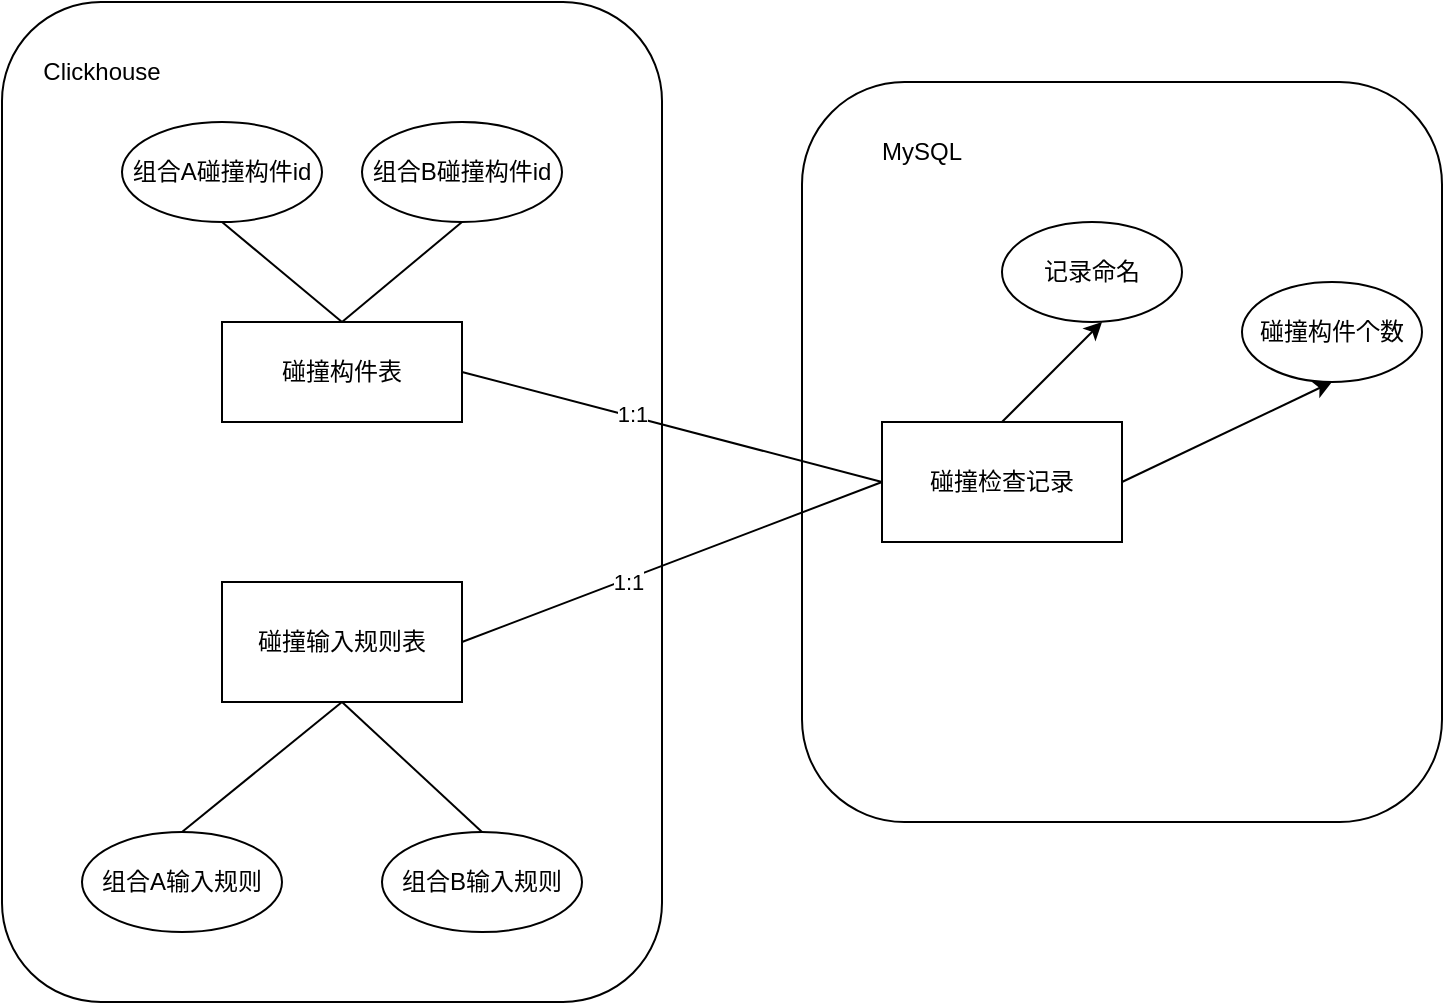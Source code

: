 <mxfile version="24.7.10">
  <diagram name="第 1 页" id="7Tk4QD-IKA3m55gs-sub">
    <mxGraphModel dx="1259" dy="793" grid="1" gridSize="10" guides="1" tooltips="1" connect="1" arrows="1" fold="1" page="1" pageScale="1" pageWidth="827" pageHeight="1169" math="0" shadow="0">
      <root>
        <mxCell id="0" />
        <mxCell id="1" parent="0" />
        <mxCell id="iMq_VFgvEjlT29_wrOhP-30" value="" style="rounded=1;whiteSpace=wrap;html=1;arcSize=16;" vertex="1" parent="1">
          <mxGeometry x="420" y="210" width="320" height="370" as="geometry" />
        </mxCell>
        <mxCell id="iMq_VFgvEjlT29_wrOhP-28" value="" style="rounded=1;whiteSpace=wrap;html=1;" vertex="1" parent="1">
          <mxGeometry x="20" y="170" width="330" height="500" as="geometry" />
        </mxCell>
        <mxCell id="iMq_VFgvEjlT29_wrOhP-8" value="碰撞构件表" style="rounded=0;whiteSpace=wrap;html=1;" vertex="1" parent="1">
          <mxGeometry x="130" y="330" width="120" height="50" as="geometry" />
        </mxCell>
        <mxCell id="iMq_VFgvEjlT29_wrOhP-9" value="碰撞输入规则表" style="rounded=0;whiteSpace=wrap;html=1;" vertex="1" parent="1">
          <mxGeometry x="130" y="460" width="120" height="60" as="geometry" />
        </mxCell>
        <mxCell id="iMq_VFgvEjlT29_wrOhP-10" value="碰撞检查记录" style="rounded=0;whiteSpace=wrap;html=1;" vertex="1" parent="1">
          <mxGeometry x="460" y="380" width="120" height="60" as="geometry" />
        </mxCell>
        <mxCell id="iMq_VFgvEjlT29_wrOhP-11" value="记录命名" style="ellipse;whiteSpace=wrap;html=1;" vertex="1" parent="1">
          <mxGeometry x="520" y="280" width="90" height="50" as="geometry" />
        </mxCell>
        <mxCell id="iMq_VFgvEjlT29_wrOhP-12" value="碰撞构件个数" style="ellipse;whiteSpace=wrap;html=1;" vertex="1" parent="1">
          <mxGeometry x="640" y="310" width="90" height="50" as="geometry" />
        </mxCell>
        <mxCell id="iMq_VFgvEjlT29_wrOhP-13" value="" style="endArrow=classic;html=1;rounded=0;" edge="1" parent="1">
          <mxGeometry width="50" height="50" relative="1" as="geometry">
            <mxPoint x="520" y="380" as="sourcePoint" />
            <mxPoint x="570" y="330" as="targetPoint" />
          </mxGeometry>
        </mxCell>
        <mxCell id="iMq_VFgvEjlT29_wrOhP-14" value="" style="endArrow=classic;html=1;rounded=0;entryX=0.5;entryY=1;entryDx=0;entryDy=0;" edge="1" parent="1" target="iMq_VFgvEjlT29_wrOhP-12">
          <mxGeometry width="50" height="50" relative="1" as="geometry">
            <mxPoint x="580" y="410" as="sourcePoint" />
            <mxPoint x="630" y="360" as="targetPoint" />
          </mxGeometry>
        </mxCell>
        <mxCell id="iMq_VFgvEjlT29_wrOhP-15" value="" style="endArrow=none;html=1;rounded=0;exitX=1;exitY=0.5;exitDx=0;exitDy=0;entryX=0;entryY=0.5;entryDx=0;entryDy=0;" edge="1" parent="1" source="iMq_VFgvEjlT29_wrOhP-8" target="iMq_VFgvEjlT29_wrOhP-10">
          <mxGeometry width="50" height="50" relative="1" as="geometry">
            <mxPoint x="270" y="370" as="sourcePoint" />
            <mxPoint x="340" y="380" as="targetPoint" />
          </mxGeometry>
        </mxCell>
        <mxCell id="iMq_VFgvEjlT29_wrOhP-18" value="1:1" style="edgeLabel;html=1;align=center;verticalAlign=middle;resizable=0;points=[];" vertex="1" connectable="0" parent="iMq_VFgvEjlT29_wrOhP-15">
          <mxGeometry x="-0.193" y="1" relative="1" as="geometry">
            <mxPoint as="offset" />
          </mxGeometry>
        </mxCell>
        <mxCell id="iMq_VFgvEjlT29_wrOhP-17" value="" style="endArrow=none;html=1;rounded=0;entryX=0;entryY=0.5;entryDx=0;entryDy=0;exitX=1;exitY=0.5;exitDx=0;exitDy=0;" edge="1" parent="1" source="iMq_VFgvEjlT29_wrOhP-9" target="iMq_VFgvEjlT29_wrOhP-10">
          <mxGeometry width="50" height="50" relative="1" as="geometry">
            <mxPoint x="260" y="500" as="sourcePoint" />
            <mxPoint x="310" y="450" as="targetPoint" />
          </mxGeometry>
        </mxCell>
        <mxCell id="iMq_VFgvEjlT29_wrOhP-19" value="1:1" style="edgeLabel;html=1;align=center;verticalAlign=middle;resizable=0;points=[];" vertex="1" connectable="0" parent="iMq_VFgvEjlT29_wrOhP-17">
          <mxGeometry x="-0.215" y="-2" relative="1" as="geometry">
            <mxPoint y="-1" as="offset" />
          </mxGeometry>
        </mxCell>
        <mxCell id="iMq_VFgvEjlT29_wrOhP-20" value="组合A碰撞构件id" style="ellipse;whiteSpace=wrap;html=1;" vertex="1" parent="1">
          <mxGeometry x="80" y="230" width="100" height="50" as="geometry" />
        </mxCell>
        <mxCell id="iMq_VFgvEjlT29_wrOhP-21" value="" style="endArrow=none;html=1;rounded=0;exitX=0.5;exitY=1;exitDx=0;exitDy=0;entryX=0.5;entryY=0;entryDx=0;entryDy=0;" edge="1" parent="1" source="iMq_VFgvEjlT29_wrOhP-20" target="iMq_VFgvEjlT29_wrOhP-8">
          <mxGeometry width="50" height="50" relative="1" as="geometry">
            <mxPoint x="200" y="290" as="sourcePoint" />
            <mxPoint x="250" y="240" as="targetPoint" />
          </mxGeometry>
        </mxCell>
        <mxCell id="iMq_VFgvEjlT29_wrOhP-22" value="组合B碰撞构件id" style="ellipse;whiteSpace=wrap;html=1;" vertex="1" parent="1">
          <mxGeometry x="200" y="230" width="100" height="50" as="geometry" />
        </mxCell>
        <mxCell id="iMq_VFgvEjlT29_wrOhP-23" value="" style="endArrow=none;html=1;rounded=0;exitX=0.5;exitY=1;exitDx=0;exitDy=0;entryX=0.5;entryY=0;entryDx=0;entryDy=0;" edge="1" parent="1" source="iMq_VFgvEjlT29_wrOhP-22" target="iMq_VFgvEjlT29_wrOhP-8">
          <mxGeometry width="50" height="50" relative="1" as="geometry">
            <mxPoint x="220" y="280" as="sourcePoint" />
            <mxPoint x="280" y="330" as="targetPoint" />
          </mxGeometry>
        </mxCell>
        <mxCell id="iMq_VFgvEjlT29_wrOhP-24" value="组合A输入规则" style="ellipse;whiteSpace=wrap;html=1;" vertex="1" parent="1">
          <mxGeometry x="60" y="585" width="100" height="50" as="geometry" />
        </mxCell>
        <mxCell id="iMq_VFgvEjlT29_wrOhP-25" value="组合B输入规则" style="ellipse;whiteSpace=wrap;html=1;" vertex="1" parent="1">
          <mxGeometry x="210" y="585" width="100" height="50" as="geometry" />
        </mxCell>
        <mxCell id="iMq_VFgvEjlT29_wrOhP-26" value="" style="endArrow=none;html=1;rounded=0;entryX=0.5;entryY=1;entryDx=0;entryDy=0;exitX=0.5;exitY=0;exitDx=0;exitDy=0;" edge="1" parent="1" source="iMq_VFgvEjlT29_wrOhP-24" target="iMq_VFgvEjlT29_wrOhP-9">
          <mxGeometry width="50" height="50" relative="1" as="geometry">
            <mxPoint x="110" y="590" as="sourcePoint" />
            <mxPoint x="160" y="540" as="targetPoint" />
          </mxGeometry>
        </mxCell>
        <mxCell id="iMq_VFgvEjlT29_wrOhP-27" value="" style="endArrow=none;html=1;rounded=0;entryX=0.5;entryY=1;entryDx=0;entryDy=0;exitX=0.5;exitY=0;exitDx=0;exitDy=0;" edge="1" parent="1" source="iMq_VFgvEjlT29_wrOhP-25" target="iMq_VFgvEjlT29_wrOhP-9">
          <mxGeometry width="50" height="50" relative="1" as="geometry">
            <mxPoint x="170" y="605" as="sourcePoint" />
            <mxPoint x="250" y="540" as="targetPoint" />
          </mxGeometry>
        </mxCell>
        <mxCell id="iMq_VFgvEjlT29_wrOhP-29" value="Clickhouse" style="text;html=1;align=center;verticalAlign=middle;whiteSpace=wrap;rounded=0;" vertex="1" parent="1">
          <mxGeometry x="40" y="190" width="60" height="30" as="geometry" />
        </mxCell>
        <mxCell id="iMq_VFgvEjlT29_wrOhP-31" value="MySQL" style="text;html=1;align=center;verticalAlign=middle;whiteSpace=wrap;rounded=0;" vertex="1" parent="1">
          <mxGeometry x="450" y="230" width="60" height="30" as="geometry" />
        </mxCell>
      </root>
    </mxGraphModel>
  </diagram>
</mxfile>
